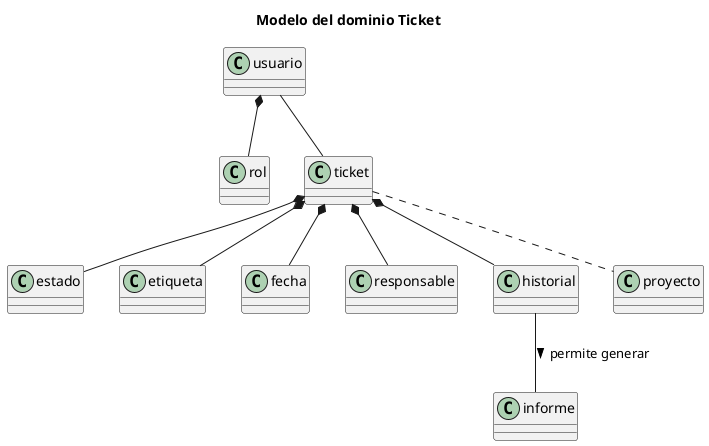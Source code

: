 @startuml Modelo del dominio Ticket
'https://plantuml.com/sequence-diagram
title Modelo del dominio Ticket

class estado
class etiqueta
class fecha
class responsable
class rol 
class informe 
class historial
class proyecto 

usuario -- ticket
usuario *-- rol
ticket *-- etiqueta
ticket .. proyecto
ticket *-- estado
ticket *-- responsable
ticket *-- fecha
ticket *-- historial

historial -d- informe : > permite generar

@enduml